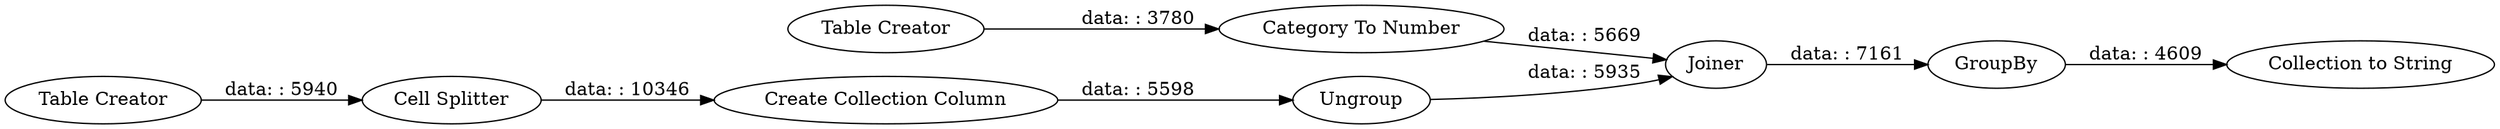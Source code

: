 digraph {
	"-2103032463977954401_15" [label="Create Collection Column"]
	"-2103032463977954401_18" [label="Collection to String"]
	"-2103032463977954401_16" [label=GroupBy]
	"-2103032463977954401_12" [label=Ungroup]
	"-2103032463977954401_7" [label="Cell Splitter"]
	"-2103032463977954401_8" [label="Table Creator"]
	"-2103032463977954401_5" [label="Table Creator"]
	"-2103032463977954401_9" [label=Joiner]
	"-2103032463977954401_6" [label="Category To Number"]
	"-2103032463977954401_6" -> "-2103032463977954401_9" [label="data: : 5669"]
	"-2103032463977954401_5" -> "-2103032463977954401_7" [label="data: : 5940"]
	"-2103032463977954401_9" -> "-2103032463977954401_16" [label="data: : 7161"]
	"-2103032463977954401_15" -> "-2103032463977954401_12" [label="data: : 5598"]
	"-2103032463977954401_8" -> "-2103032463977954401_6" [label="data: : 3780"]
	"-2103032463977954401_12" -> "-2103032463977954401_9" [label="data: : 5935"]
	"-2103032463977954401_16" -> "-2103032463977954401_18" [label="data: : 4609"]
	"-2103032463977954401_7" -> "-2103032463977954401_15" [label="data: : 10346"]
	rankdir=LR
}
